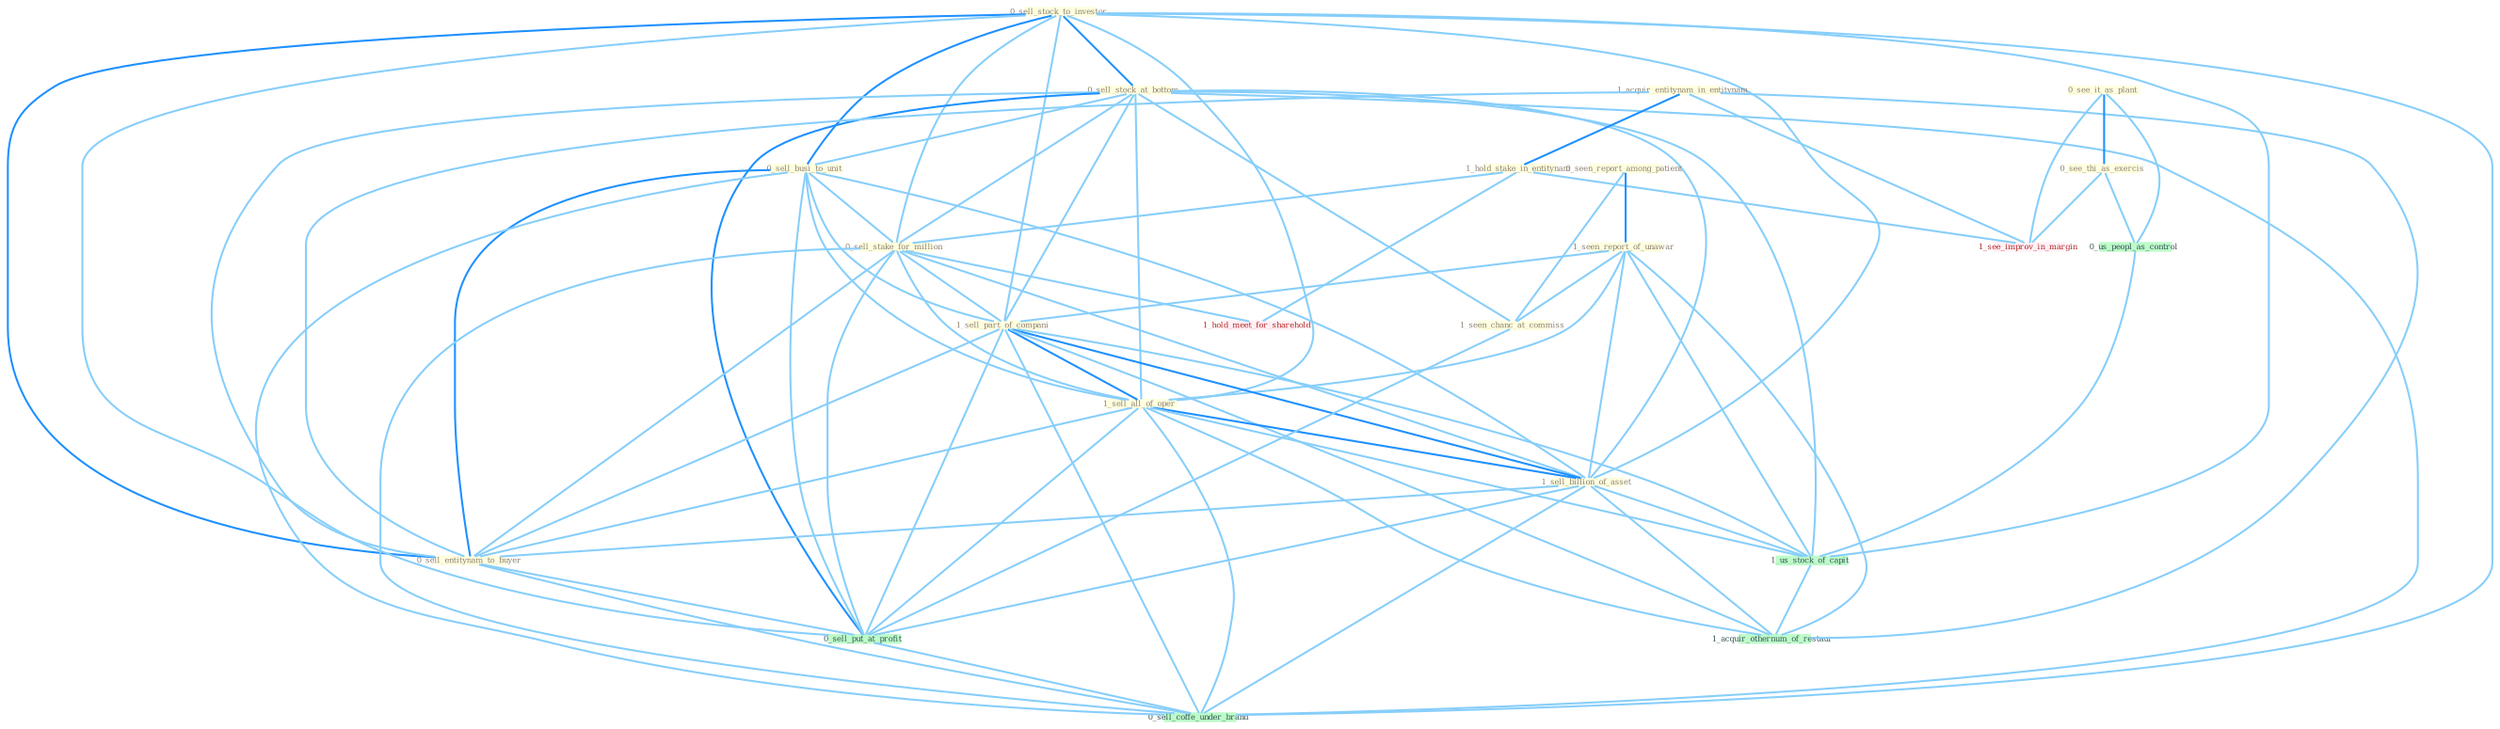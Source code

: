 Graph G{ 
    node
    [shape=polygon,style=filled,width=.5,height=.06,color="#BDFCC9",fixedsize=true,fontsize=4,
    fontcolor="#2f4f4f"];
    {node
    [color="#ffffe0", fontcolor="#8b7d6b"] "0_sell_stock_to_investor " "0_sell_stock_at_bottom " "1_acquir_entitynam_in_entitynam " "1_hold_stake_in_entitynam " "0_see_it_as_plant " "0_sell_busi_to_unit " "0_sell_stake_for_million " "0_seen_report_among_patient " "1_seen_report_of_unawar " "0_see_thi_as_exercis " "1_sell_part_of_compani " "1_sell_all_of_oper " "1_seen_chanc_at_commiss " "1_sell_billion_of_asset " "0_sell_entitynam_to_buyer "}
{node [color="#fff0f5", fontcolor="#b22222"] "1_see_improv_in_margin " "1_hold_meet_for_sharehold "}
edge [color="#B0E2FF"];

	"0_sell_stock_to_investor " -- "0_sell_stock_at_bottom " [w="2", color="#1e90ff" , len=0.8];
	"0_sell_stock_to_investor " -- "0_sell_busi_to_unit " [w="2", color="#1e90ff" , len=0.8];
	"0_sell_stock_to_investor " -- "0_sell_stake_for_million " [w="1", color="#87cefa" ];
	"0_sell_stock_to_investor " -- "1_sell_part_of_compani " [w="1", color="#87cefa" ];
	"0_sell_stock_to_investor " -- "1_sell_all_of_oper " [w="1", color="#87cefa" ];
	"0_sell_stock_to_investor " -- "1_sell_billion_of_asset " [w="1", color="#87cefa" ];
	"0_sell_stock_to_investor " -- "0_sell_entitynam_to_buyer " [w="2", color="#1e90ff" , len=0.8];
	"0_sell_stock_to_investor " -- "0_sell_put_at_profit " [w="1", color="#87cefa" ];
	"0_sell_stock_to_investor " -- "1_us_stock_of_capit " [w="1", color="#87cefa" ];
	"0_sell_stock_to_investor " -- "0_sell_coffe_under_brand " [w="1", color="#87cefa" ];
	"0_sell_stock_at_bottom " -- "0_sell_busi_to_unit " [w="1", color="#87cefa" ];
	"0_sell_stock_at_bottom " -- "0_sell_stake_for_million " [w="1", color="#87cefa" ];
	"0_sell_stock_at_bottom " -- "1_sell_part_of_compani " [w="1", color="#87cefa" ];
	"0_sell_stock_at_bottom " -- "1_sell_all_of_oper " [w="1", color="#87cefa" ];
	"0_sell_stock_at_bottom " -- "1_seen_chanc_at_commiss " [w="1", color="#87cefa" ];
	"0_sell_stock_at_bottom " -- "1_sell_billion_of_asset " [w="1", color="#87cefa" ];
	"0_sell_stock_at_bottom " -- "0_sell_entitynam_to_buyer " [w="1", color="#87cefa" ];
	"0_sell_stock_at_bottom " -- "0_sell_put_at_profit " [w="2", color="#1e90ff" , len=0.8];
	"0_sell_stock_at_bottom " -- "1_us_stock_of_capit " [w="1", color="#87cefa" ];
	"0_sell_stock_at_bottom " -- "0_sell_coffe_under_brand " [w="1", color="#87cefa" ];
	"1_acquir_entitynam_in_entitynam " -- "1_hold_stake_in_entitynam " [w="2", color="#1e90ff" , len=0.8];
	"1_acquir_entitynam_in_entitynam " -- "0_sell_entitynam_to_buyer " [w="1", color="#87cefa" ];
	"1_acquir_entitynam_in_entitynam " -- "1_see_improv_in_margin " [w="1", color="#87cefa" ];
	"1_acquir_entitynam_in_entitynam " -- "1_acquir_othernum_of_restaur " [w="1", color="#87cefa" ];
	"1_hold_stake_in_entitynam " -- "0_sell_stake_for_million " [w="1", color="#87cefa" ];
	"1_hold_stake_in_entitynam " -- "1_see_improv_in_margin " [w="1", color="#87cefa" ];
	"1_hold_stake_in_entitynam " -- "1_hold_meet_for_sharehold " [w="1", color="#87cefa" ];
	"0_see_it_as_plant " -- "0_see_thi_as_exercis " [w="2", color="#1e90ff" , len=0.8];
	"0_see_it_as_plant " -- "0_us_peopl_as_control " [w="1", color="#87cefa" ];
	"0_see_it_as_plant " -- "1_see_improv_in_margin " [w="1", color="#87cefa" ];
	"0_sell_busi_to_unit " -- "0_sell_stake_for_million " [w="1", color="#87cefa" ];
	"0_sell_busi_to_unit " -- "1_sell_part_of_compani " [w="1", color="#87cefa" ];
	"0_sell_busi_to_unit " -- "1_sell_all_of_oper " [w="1", color="#87cefa" ];
	"0_sell_busi_to_unit " -- "1_sell_billion_of_asset " [w="1", color="#87cefa" ];
	"0_sell_busi_to_unit " -- "0_sell_entitynam_to_buyer " [w="2", color="#1e90ff" , len=0.8];
	"0_sell_busi_to_unit " -- "0_sell_put_at_profit " [w="1", color="#87cefa" ];
	"0_sell_busi_to_unit " -- "0_sell_coffe_under_brand " [w="1", color="#87cefa" ];
	"0_sell_stake_for_million " -- "1_sell_part_of_compani " [w="1", color="#87cefa" ];
	"0_sell_stake_for_million " -- "1_sell_all_of_oper " [w="1", color="#87cefa" ];
	"0_sell_stake_for_million " -- "1_sell_billion_of_asset " [w="1", color="#87cefa" ];
	"0_sell_stake_for_million " -- "0_sell_entitynam_to_buyer " [w="1", color="#87cefa" ];
	"0_sell_stake_for_million " -- "0_sell_put_at_profit " [w="1", color="#87cefa" ];
	"0_sell_stake_for_million " -- "0_sell_coffe_under_brand " [w="1", color="#87cefa" ];
	"0_sell_stake_for_million " -- "1_hold_meet_for_sharehold " [w="1", color="#87cefa" ];
	"0_seen_report_among_patient " -- "1_seen_report_of_unawar " [w="2", color="#1e90ff" , len=0.8];
	"0_seen_report_among_patient " -- "1_seen_chanc_at_commiss " [w="1", color="#87cefa" ];
	"1_seen_report_of_unawar " -- "1_sell_part_of_compani " [w="1", color="#87cefa" ];
	"1_seen_report_of_unawar " -- "1_sell_all_of_oper " [w="1", color="#87cefa" ];
	"1_seen_report_of_unawar " -- "1_seen_chanc_at_commiss " [w="1", color="#87cefa" ];
	"1_seen_report_of_unawar " -- "1_sell_billion_of_asset " [w="1", color="#87cefa" ];
	"1_seen_report_of_unawar " -- "1_us_stock_of_capit " [w="1", color="#87cefa" ];
	"1_seen_report_of_unawar " -- "1_acquir_othernum_of_restaur " [w="1", color="#87cefa" ];
	"0_see_thi_as_exercis " -- "0_us_peopl_as_control " [w="1", color="#87cefa" ];
	"0_see_thi_as_exercis " -- "1_see_improv_in_margin " [w="1", color="#87cefa" ];
	"1_sell_part_of_compani " -- "1_sell_all_of_oper " [w="2", color="#1e90ff" , len=0.8];
	"1_sell_part_of_compani " -- "1_sell_billion_of_asset " [w="2", color="#1e90ff" , len=0.8];
	"1_sell_part_of_compani " -- "0_sell_entitynam_to_buyer " [w="1", color="#87cefa" ];
	"1_sell_part_of_compani " -- "0_sell_put_at_profit " [w="1", color="#87cefa" ];
	"1_sell_part_of_compani " -- "1_us_stock_of_capit " [w="1", color="#87cefa" ];
	"1_sell_part_of_compani " -- "0_sell_coffe_under_brand " [w="1", color="#87cefa" ];
	"1_sell_part_of_compani " -- "1_acquir_othernum_of_restaur " [w="1", color="#87cefa" ];
	"1_sell_all_of_oper " -- "1_sell_billion_of_asset " [w="2", color="#1e90ff" , len=0.8];
	"1_sell_all_of_oper " -- "0_sell_entitynam_to_buyer " [w="1", color="#87cefa" ];
	"1_sell_all_of_oper " -- "0_sell_put_at_profit " [w="1", color="#87cefa" ];
	"1_sell_all_of_oper " -- "1_us_stock_of_capit " [w="1", color="#87cefa" ];
	"1_sell_all_of_oper " -- "0_sell_coffe_under_brand " [w="1", color="#87cefa" ];
	"1_sell_all_of_oper " -- "1_acquir_othernum_of_restaur " [w="1", color="#87cefa" ];
	"1_seen_chanc_at_commiss " -- "0_sell_put_at_profit " [w="1", color="#87cefa" ];
	"1_sell_billion_of_asset " -- "0_sell_entitynam_to_buyer " [w="1", color="#87cefa" ];
	"1_sell_billion_of_asset " -- "0_sell_put_at_profit " [w="1", color="#87cefa" ];
	"1_sell_billion_of_asset " -- "1_us_stock_of_capit " [w="1", color="#87cefa" ];
	"1_sell_billion_of_asset " -- "0_sell_coffe_under_brand " [w="1", color="#87cefa" ];
	"1_sell_billion_of_asset " -- "1_acquir_othernum_of_restaur " [w="1", color="#87cefa" ];
	"0_sell_entitynam_to_buyer " -- "0_sell_put_at_profit " [w="1", color="#87cefa" ];
	"0_sell_entitynam_to_buyer " -- "0_sell_coffe_under_brand " [w="1", color="#87cefa" ];
	"0_us_peopl_as_control " -- "1_us_stock_of_capit " [w="1", color="#87cefa" ];
	"0_sell_put_at_profit " -- "0_sell_coffe_under_brand " [w="1", color="#87cefa" ];
	"1_us_stock_of_capit " -- "1_acquir_othernum_of_restaur " [w="1", color="#87cefa" ];
}